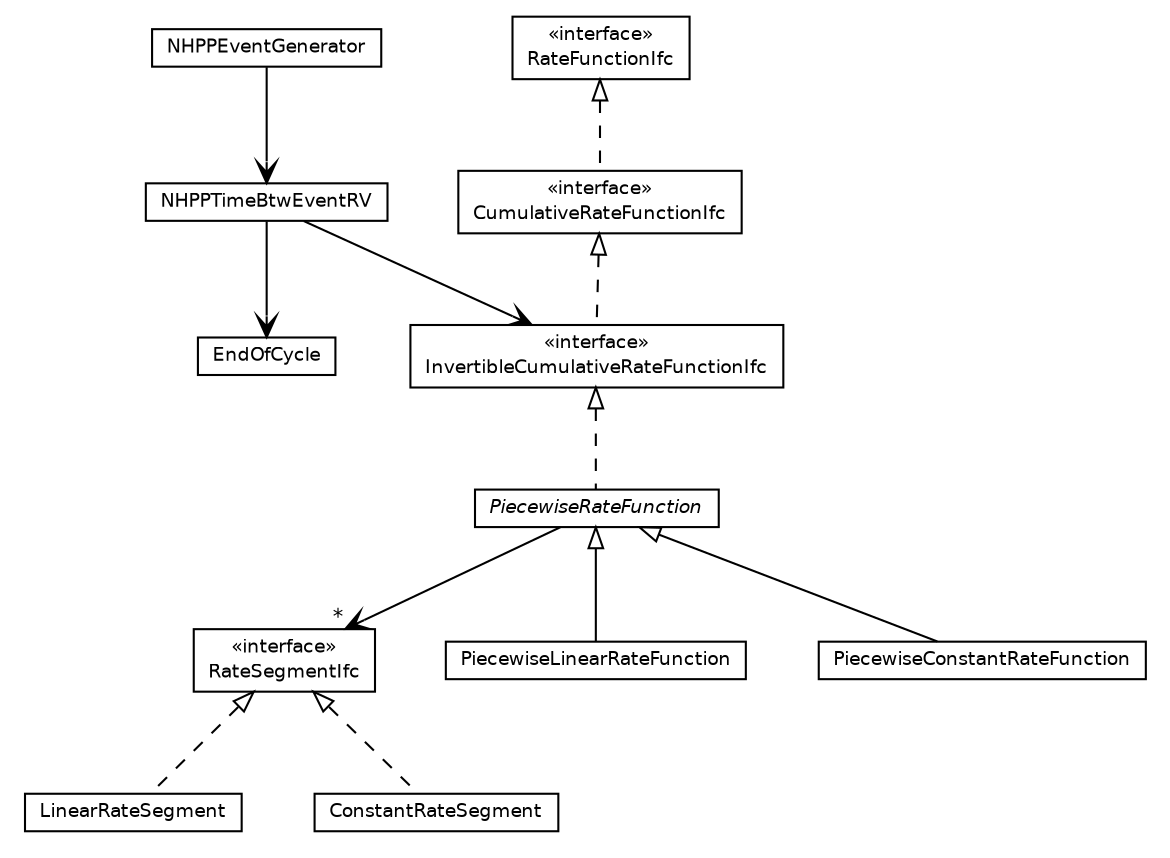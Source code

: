 #!/usr/local/bin/dot
#
# Class diagram 
# Generated by UMLGraph version 5.4 (http://www.umlgraph.org/)
#

digraph G {
	edge [fontname="Helvetica",fontsize=10,labelfontname="Helvetica",labelfontsize=10];
	node [fontname="Helvetica",fontsize=10,shape=plaintext];
	nodesep=0.25;
	ranksep=0.5;
	// jsl.modeling.elements.variable.nhpp.RateSegmentIfc
	c5184 [label=<<table title="jsl.modeling.elements.variable.nhpp.RateSegmentIfc" border="0" cellborder="1" cellspacing="0" cellpadding="2" port="p" href="./RateSegmentIfc.html">
		<tr><td><table border="0" cellspacing="0" cellpadding="1">
<tr><td align="center" balign="center"> &#171;interface&#187; </td></tr>
<tr><td align="center" balign="center"> RateSegmentIfc </td></tr>
		</table></td></tr>
		</table>>, URL="./RateSegmentIfc.html", fontname="Helvetica", fontcolor="black", fontsize=9.0];
	// jsl.modeling.elements.variable.nhpp.RateFunctionIfc
	c5185 [label=<<table title="jsl.modeling.elements.variable.nhpp.RateFunctionIfc" border="0" cellborder="1" cellspacing="0" cellpadding="2" port="p" href="./RateFunctionIfc.html">
		<tr><td><table border="0" cellspacing="0" cellpadding="1">
<tr><td align="center" balign="center"> &#171;interface&#187; </td></tr>
<tr><td align="center" balign="center"> RateFunctionIfc </td></tr>
		</table></td></tr>
		</table>>, URL="./RateFunctionIfc.html", fontname="Helvetica", fontcolor="black", fontsize=9.0];
	// jsl.modeling.elements.variable.nhpp.PiecewiseRateFunction
	c5186 [label=<<table title="jsl.modeling.elements.variable.nhpp.PiecewiseRateFunction" border="0" cellborder="1" cellspacing="0" cellpadding="2" port="p" href="./PiecewiseRateFunction.html">
		<tr><td><table border="0" cellspacing="0" cellpadding="1">
<tr><td align="center" balign="center"><font face="Helvetica-Oblique"> PiecewiseRateFunction </font></td></tr>
		</table></td></tr>
		</table>>, URL="./PiecewiseRateFunction.html", fontname="Helvetica", fontcolor="black", fontsize=9.0];
	// jsl.modeling.elements.variable.nhpp.PiecewiseLinearRateFunction
	c5187 [label=<<table title="jsl.modeling.elements.variable.nhpp.PiecewiseLinearRateFunction" border="0" cellborder="1" cellspacing="0" cellpadding="2" port="p" href="./PiecewiseLinearRateFunction.html">
		<tr><td><table border="0" cellspacing="0" cellpadding="1">
<tr><td align="center" balign="center"> PiecewiseLinearRateFunction </td></tr>
		</table></td></tr>
		</table>>, URL="./PiecewiseLinearRateFunction.html", fontname="Helvetica", fontcolor="black", fontsize=9.0];
	// jsl.modeling.elements.variable.nhpp.PiecewiseConstantRateFunction
	c5188 [label=<<table title="jsl.modeling.elements.variable.nhpp.PiecewiseConstantRateFunction" border="0" cellborder="1" cellspacing="0" cellpadding="2" port="p" href="./PiecewiseConstantRateFunction.html">
		<tr><td><table border="0" cellspacing="0" cellpadding="1">
<tr><td align="center" balign="center"> PiecewiseConstantRateFunction </td></tr>
		</table></td></tr>
		</table>>, URL="./PiecewiseConstantRateFunction.html", fontname="Helvetica", fontcolor="black", fontsize=9.0];
	// jsl.modeling.elements.variable.nhpp.NHPPTimeBtwEventRV
	c5189 [label=<<table title="jsl.modeling.elements.variable.nhpp.NHPPTimeBtwEventRV" border="0" cellborder="1" cellspacing="0" cellpadding="2" port="p" href="./NHPPTimeBtwEventRV.html">
		<tr><td><table border="0" cellspacing="0" cellpadding="1">
<tr><td align="center" balign="center"> NHPPTimeBtwEventRV </td></tr>
		</table></td></tr>
		</table>>, URL="./NHPPTimeBtwEventRV.html", fontname="Helvetica", fontcolor="black", fontsize=9.0];
	// jsl.modeling.elements.variable.nhpp.NHPPTimeBtwEventRV.EndOfCycle
	c5190 [label=<<table title="jsl.modeling.elements.variable.nhpp.NHPPTimeBtwEventRV.EndOfCycle" border="0" cellborder="1" cellspacing="0" cellpadding="2" port="p" href="./NHPPTimeBtwEventRV.EndOfCycle.html">
		<tr><td><table border="0" cellspacing="0" cellpadding="1">
<tr><td align="center" balign="center"> EndOfCycle </td></tr>
		</table></td></tr>
		</table>>, URL="./NHPPTimeBtwEventRV.EndOfCycle.html", fontname="Helvetica", fontcolor="black", fontsize=9.0];
	// jsl.modeling.elements.variable.nhpp.NHPPEventGenerator
	c5191 [label=<<table title="jsl.modeling.elements.variable.nhpp.NHPPEventGenerator" border="0" cellborder="1" cellspacing="0" cellpadding="2" port="p" href="./NHPPEventGenerator.html">
		<tr><td><table border="0" cellspacing="0" cellpadding="1">
<tr><td align="center" balign="center"> NHPPEventGenerator </td></tr>
		</table></td></tr>
		</table>>, URL="./NHPPEventGenerator.html", fontname="Helvetica", fontcolor="black", fontsize=9.0];
	// jsl.modeling.elements.variable.nhpp.LinearRateSegment
	c5192 [label=<<table title="jsl.modeling.elements.variable.nhpp.LinearRateSegment" border="0" cellborder="1" cellspacing="0" cellpadding="2" port="p" href="./LinearRateSegment.html">
		<tr><td><table border="0" cellspacing="0" cellpadding="1">
<tr><td align="center" balign="center"> LinearRateSegment </td></tr>
		</table></td></tr>
		</table>>, URL="./LinearRateSegment.html", fontname="Helvetica", fontcolor="black", fontsize=9.0];
	// jsl.modeling.elements.variable.nhpp.InvertibleCumulativeRateFunctionIfc
	c5193 [label=<<table title="jsl.modeling.elements.variable.nhpp.InvertibleCumulativeRateFunctionIfc" border="0" cellborder="1" cellspacing="0" cellpadding="2" port="p" href="./InvertibleCumulativeRateFunctionIfc.html">
		<tr><td><table border="0" cellspacing="0" cellpadding="1">
<tr><td align="center" balign="center"> &#171;interface&#187; </td></tr>
<tr><td align="center" balign="center"> InvertibleCumulativeRateFunctionIfc </td></tr>
		</table></td></tr>
		</table>>, URL="./InvertibleCumulativeRateFunctionIfc.html", fontname="Helvetica", fontcolor="black", fontsize=9.0];
	// jsl.modeling.elements.variable.nhpp.CumulativeRateFunctionIfc
	c5194 [label=<<table title="jsl.modeling.elements.variable.nhpp.CumulativeRateFunctionIfc" border="0" cellborder="1" cellspacing="0" cellpadding="2" port="p" href="./CumulativeRateFunctionIfc.html">
		<tr><td><table border="0" cellspacing="0" cellpadding="1">
<tr><td align="center" balign="center"> &#171;interface&#187; </td></tr>
<tr><td align="center" balign="center"> CumulativeRateFunctionIfc </td></tr>
		</table></td></tr>
		</table>>, URL="./CumulativeRateFunctionIfc.html", fontname="Helvetica", fontcolor="black", fontsize=9.0];
	// jsl.modeling.elements.variable.nhpp.ConstantRateSegment
	c5195 [label=<<table title="jsl.modeling.elements.variable.nhpp.ConstantRateSegment" border="0" cellborder="1" cellspacing="0" cellpadding="2" port="p" href="./ConstantRateSegment.html">
		<tr><td><table border="0" cellspacing="0" cellpadding="1">
<tr><td align="center" balign="center"> ConstantRateSegment </td></tr>
		</table></td></tr>
		</table>>, URL="./ConstantRateSegment.html", fontname="Helvetica", fontcolor="black", fontsize=9.0];
	//jsl.modeling.elements.variable.nhpp.PiecewiseRateFunction implements jsl.modeling.elements.variable.nhpp.InvertibleCumulativeRateFunctionIfc
	c5193:p -> c5186:p [dir=back,arrowtail=empty,style=dashed];
	//jsl.modeling.elements.variable.nhpp.PiecewiseLinearRateFunction extends jsl.modeling.elements.variable.nhpp.PiecewiseRateFunction
	c5186:p -> c5187:p [dir=back,arrowtail=empty];
	//jsl.modeling.elements.variable.nhpp.PiecewiseConstantRateFunction extends jsl.modeling.elements.variable.nhpp.PiecewiseRateFunction
	c5186:p -> c5188:p [dir=back,arrowtail=empty];
	//jsl.modeling.elements.variable.nhpp.LinearRateSegment implements jsl.modeling.elements.variable.nhpp.RateSegmentIfc
	c5184:p -> c5192:p [dir=back,arrowtail=empty,style=dashed];
	//jsl.modeling.elements.variable.nhpp.InvertibleCumulativeRateFunctionIfc implements jsl.modeling.elements.variable.nhpp.CumulativeRateFunctionIfc
	c5194:p -> c5193:p [dir=back,arrowtail=empty,style=dashed];
	//jsl.modeling.elements.variable.nhpp.CumulativeRateFunctionIfc implements jsl.modeling.elements.variable.nhpp.RateFunctionIfc
	c5185:p -> c5194:p [dir=back,arrowtail=empty,style=dashed];
	//jsl.modeling.elements.variable.nhpp.ConstantRateSegment implements jsl.modeling.elements.variable.nhpp.RateSegmentIfc
	c5184:p -> c5195:p [dir=back,arrowtail=empty,style=dashed];
	// jsl.modeling.elements.variable.nhpp.PiecewiseRateFunction NAVASSOC jsl.modeling.elements.variable.nhpp.RateSegmentIfc
	c5186:p -> c5184:p [taillabel="", label="", headlabel="*", fontname="Helvetica", fontcolor="black", fontsize=10.0, color="black", arrowhead=open];
	// jsl.modeling.elements.variable.nhpp.NHPPTimeBtwEventRV NAVASSOC jsl.modeling.elements.variable.nhpp.InvertibleCumulativeRateFunctionIfc
	c5189:p -> c5193:p [taillabel="", label="", headlabel="", fontname="Helvetica", fontcolor="black", fontsize=10.0, color="black", arrowhead=open];
	// jsl.modeling.elements.variable.nhpp.NHPPTimeBtwEventRV NAVASSOC jsl.modeling.elements.variable.nhpp.NHPPTimeBtwEventRV.EndOfCycle
	c5189:p -> c5190:p [taillabel="", label="", headlabel="", fontname="Helvetica", fontcolor="black", fontsize=10.0, color="black", arrowhead=open];
	// jsl.modeling.elements.variable.nhpp.NHPPEventGenerator NAVASSOC jsl.modeling.elements.variable.nhpp.NHPPTimeBtwEventRV
	c5191:p -> c5189:p [taillabel="", label="", headlabel="", fontname="Helvetica", fontcolor="black", fontsize=10.0, color="black", arrowhead=open];
}

